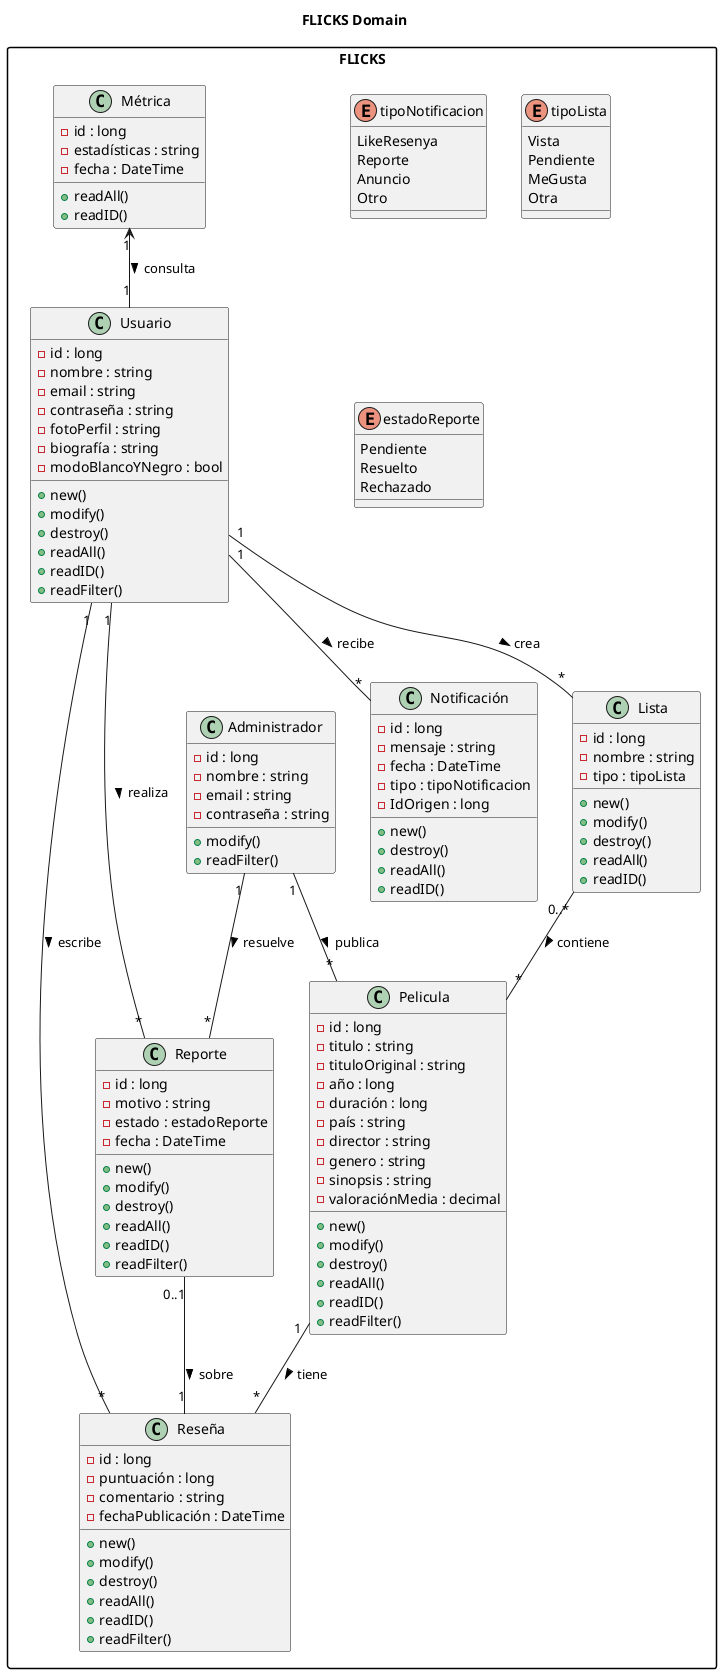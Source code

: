 @startuml
skinparam packageStyle rectangle
title FLICKS Domain
' ===============================================================
' === HECHO POR:
' === Qinrui Chen
' === Noelia Almeida Ibáñez
' === Sebastián Ayala García
' === Sandra Moya del Amo
' ===============================================================


package "FLICKS" {
  ' ===============================================================
  ' === CLASES
  ' ===============================================================
  class Usuario {
    - id : long
    - nombre : string
    - email : string
    - contraseña : string
    - fotoPerfil : string
    - biografía : string
    - modoBlancoYNegro : bool
    + new()
    + modify()
    + destroy()
    + readAll()
    + readID()
    + readFilter()
  }

  class Administrador {
    - id : long
    - nombre : string
    - email : string
    - contraseña : string
    + modify()
    + readFilter()
  }


  class Pelicula {
    - id : long
    - titulo : string
    - tituloOriginal : string
    - año : long
    - duración : long
    - país : string
    - director : string
    - genero : string
    - sinopsis : string
    - valoraciónMedia : decimal
    + new()
    + modify()
    + destroy()
    + readAll()
    + readID()
    + readFilter()
  }

  class Reseña {
    - id : long
    - puntuación : long
    - comentario : string
    - fechaPublicación : DateTime
    + new()
    + modify()
    + destroy()
    + readAll()
    + readID()
    + readFilter()
  }

  class Lista {
    - id : long
    - nombre : string
    - tipo : tipoLista
    + new()
    + modify()
    + destroy()
    + readAll()
    + readID()
  }

  class Reporte {
    - id : long
    - motivo : string
    - estado : estadoReporte
    - fecha : DateTime
    + new()
    + modify()
    + destroy()
    + readAll()
    + readID()
    + readFilter()
  }

  class Notificación {
    - id : long
    - mensaje : string
    - fecha : DateTime
    - tipo : tipoNotificacion
    - IdOrigen : long

    + new()
    + destroy()
    + readAll()
    + readID()
  }

  class Métrica {
    - id : long
    - estadísticas : string
    - fecha : DateTime
    + readAll()
    + readID()
  }
  

  ' ===============================================================
  ' === ENUMS
  ' ===============================================================

  enum tipoNotificacion {
    LikeResenya
    Reporte
    Anuncio
    Otro
  }

  enum tipoLista {
    Vista
    Pendiente
    MeGusta
    Otra
  }

  enum estadoReporte {
    Pendiente
    Resuelto
    Rechazado
  }


  ' ===============================================================
  ' === RELACIONES
  ' ===============================================================

  Usuario "1" -- "*" Reseña : escribe >
  Usuario "1" -- "*" Lista : crea >
  Usuario "1" -- "*" Notificación : recibe >
  Usuario "1" -- "*" Reporte : realiza >
  Administrador "1" -- "*" Reporte : resuelve >
  Administrador "1" -- "*" Pelicula : publica >
  Pelicula "1" -- "*" Reseña : tiene >
  Lista "0..*" -- "*" Pelicula : contiene >
  Reporte "0..1" -- "1" Reseña : sobre >
  Métrica "1" <-- "1" Usuario : consulta >



}
@enduml
